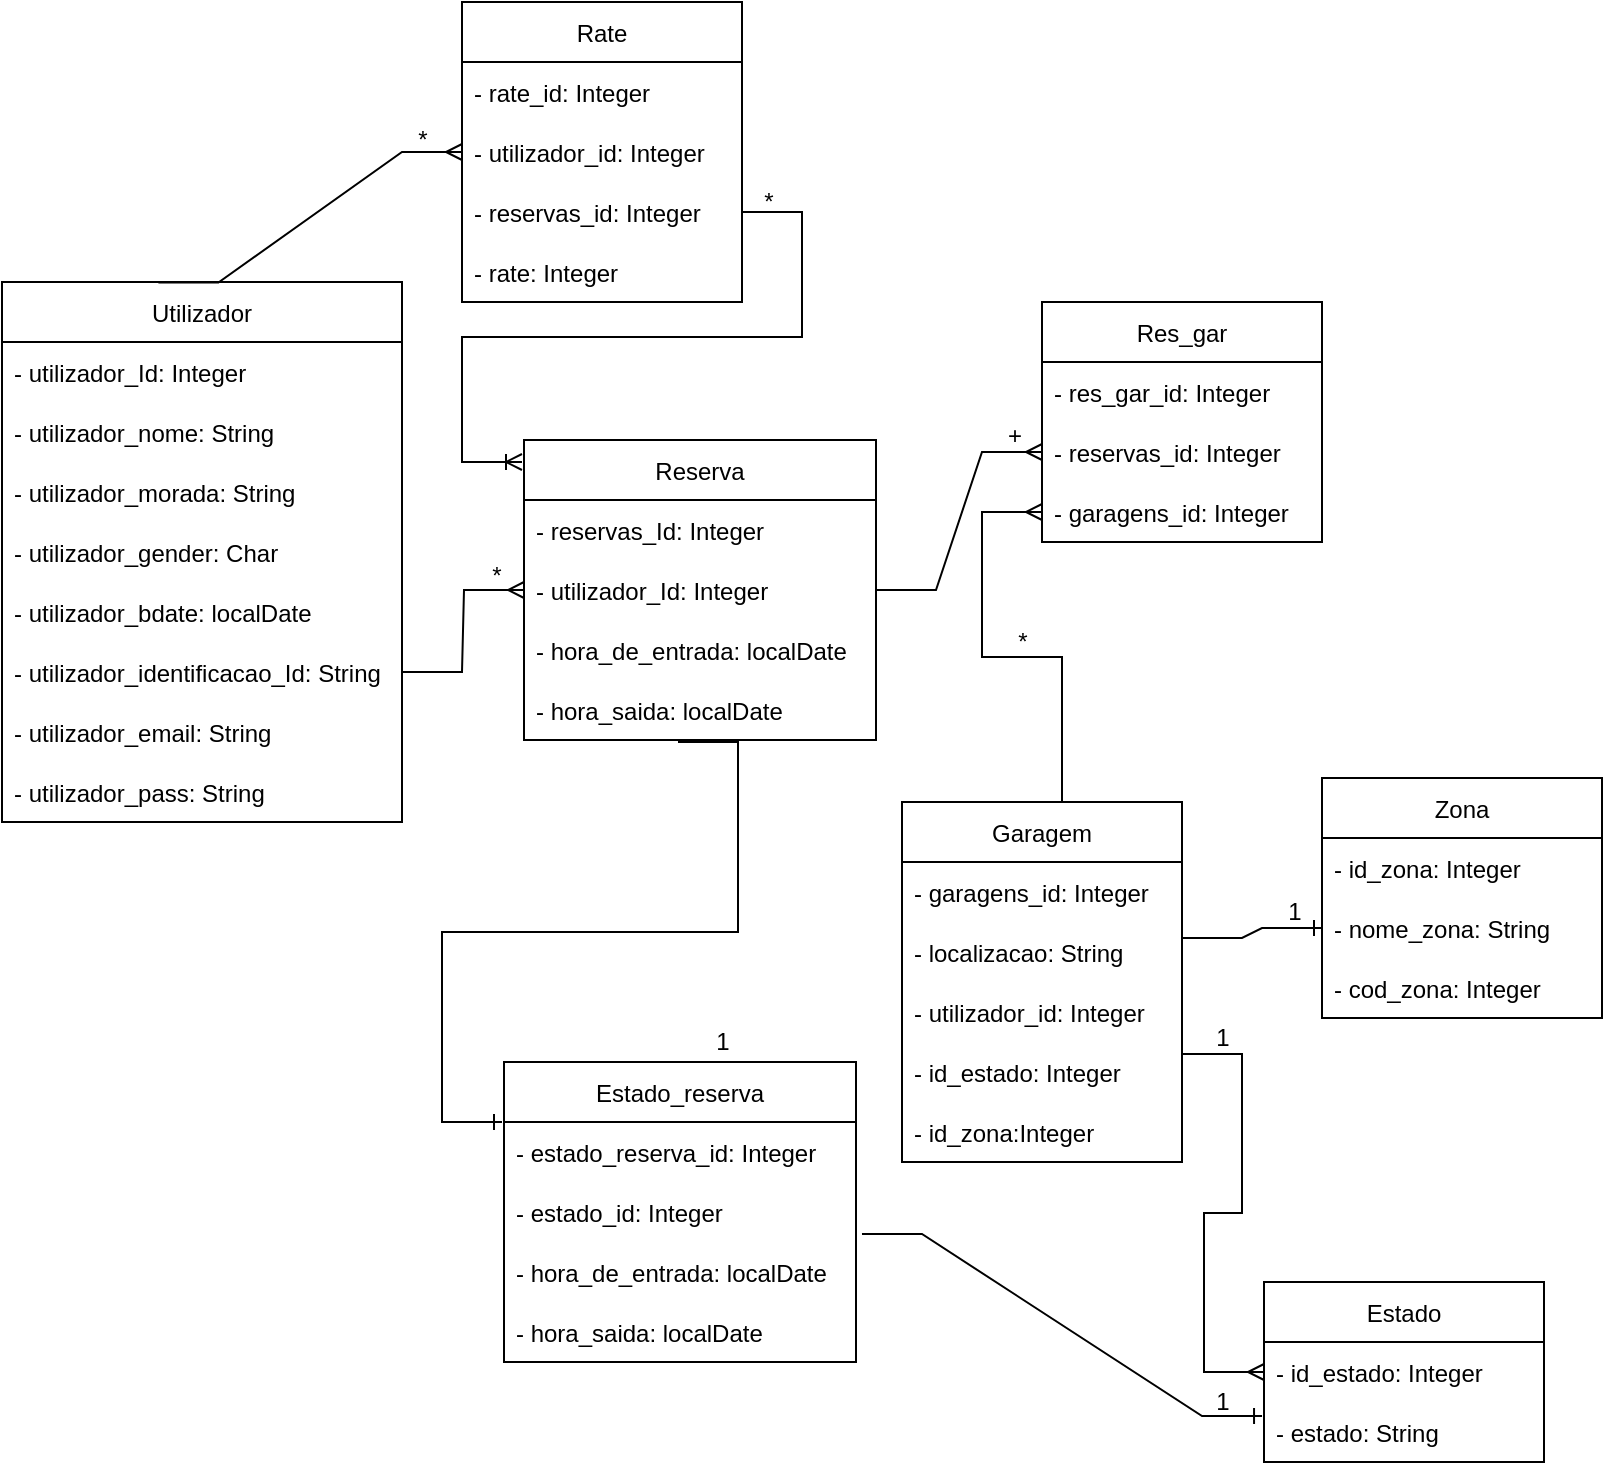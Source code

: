 <mxfile version="15.8.2" type="device"><diagram id="_NIFQZ709-v81NL5iWrv" name="Page-1"><mxGraphModel dx="1381" dy="795" grid="1" gridSize="10" guides="1" tooltips="1" connect="1" arrows="1" fold="1" page="1" pageScale="1" pageWidth="827" pageHeight="1169" math="0" shadow="0"><root><mxCell id="0"/><mxCell id="1" parent="0"/><mxCell id="UOnvZTJCYlGmjPFMK3cX-1" value="Utilizador" style="swimlane;fontStyle=0;childLayout=stackLayout;horizontal=1;startSize=30;horizontalStack=0;resizeParent=1;resizeParentMax=0;resizeLast=0;collapsible=1;marginBottom=0;" parent="1" vertex="1"><mxGeometry x="10" y="180" width="200" height="270" as="geometry"/></mxCell><mxCell id="UOnvZTJCYlGmjPFMK3cX-2" value="- utilizador_Id: Integer" style="text;strokeColor=none;fillColor=none;align=left;verticalAlign=middle;spacingLeft=4;spacingRight=4;overflow=hidden;points=[[0,0.5],[1,0.5]];portConstraint=eastwest;rotatable=0;" parent="UOnvZTJCYlGmjPFMK3cX-1" vertex="1"><mxGeometry y="30" width="200" height="30" as="geometry"/></mxCell><mxCell id="UOnvZTJCYlGmjPFMK3cX-3" value="- utilizador_nome: String" style="text;strokeColor=none;fillColor=none;align=left;verticalAlign=middle;spacingLeft=4;spacingRight=4;overflow=hidden;points=[[0,0.5],[1,0.5]];portConstraint=eastwest;rotatable=0;" parent="UOnvZTJCYlGmjPFMK3cX-1" vertex="1"><mxGeometry y="60" width="200" height="30" as="geometry"/></mxCell><mxCell id="UOnvZTJCYlGmjPFMK3cX-4" value="- utilizador_morada: String" style="text;strokeColor=none;fillColor=none;align=left;verticalAlign=middle;spacingLeft=4;spacingRight=4;overflow=hidden;points=[[0,0.5],[1,0.5]];portConstraint=eastwest;rotatable=0;" parent="UOnvZTJCYlGmjPFMK3cX-1" vertex="1"><mxGeometry y="90" width="200" height="30" as="geometry"/></mxCell><mxCell id="UOnvZTJCYlGmjPFMK3cX-50" value="- utilizador_gender: Char" style="text;strokeColor=none;fillColor=none;align=left;verticalAlign=middle;spacingLeft=4;spacingRight=4;overflow=hidden;points=[[0,0.5],[1,0.5]];portConstraint=eastwest;rotatable=0;" parent="UOnvZTJCYlGmjPFMK3cX-1" vertex="1"><mxGeometry y="120" width="200" height="30" as="geometry"/></mxCell><mxCell id="UOnvZTJCYlGmjPFMK3cX-51" value="- utilizador_bdate: localDate" style="text;strokeColor=none;fillColor=none;align=left;verticalAlign=middle;spacingLeft=4;spacingRight=4;overflow=hidden;points=[[0,0.5],[1,0.5]];portConstraint=eastwest;rotatable=0;" parent="UOnvZTJCYlGmjPFMK3cX-1" vertex="1"><mxGeometry y="150" width="200" height="30" as="geometry"/></mxCell><mxCell id="UOnvZTJCYlGmjPFMK3cX-52" value="- utilizador_identificacao_Id: String" style="text;strokeColor=none;fillColor=none;align=left;verticalAlign=middle;spacingLeft=4;spacingRight=4;overflow=hidden;points=[[0,0.5],[1,0.5]];portConstraint=eastwest;rotatable=0;" parent="UOnvZTJCYlGmjPFMK3cX-1" vertex="1"><mxGeometry y="180" width="200" height="30" as="geometry"/></mxCell><mxCell id="UOnvZTJCYlGmjPFMK3cX-53" value="- utilizador_email: String" style="text;strokeColor=none;fillColor=none;align=left;verticalAlign=middle;spacingLeft=4;spacingRight=4;overflow=hidden;points=[[0,0.5],[1,0.5]];portConstraint=eastwest;rotatable=0;" parent="UOnvZTJCYlGmjPFMK3cX-1" vertex="1"><mxGeometry y="210" width="200" height="30" as="geometry"/></mxCell><mxCell id="UOnvZTJCYlGmjPFMK3cX-54" value="- utilizador_pass: String" style="text;strokeColor=none;fillColor=none;align=left;verticalAlign=middle;spacingLeft=4;spacingRight=4;overflow=hidden;points=[[0,0.5],[1,0.5]];portConstraint=eastwest;rotatable=0;" parent="UOnvZTJCYlGmjPFMK3cX-1" vertex="1"><mxGeometry y="240" width="200" height="30" as="geometry"/></mxCell><mxCell id="UOnvZTJCYlGmjPFMK3cX-5" value="Reserva" style="swimlane;fontStyle=0;childLayout=stackLayout;horizontal=1;startSize=30;horizontalStack=0;resizeParent=1;resizeParentMax=0;resizeLast=0;collapsible=1;marginBottom=0;" parent="1" vertex="1"><mxGeometry x="271" y="259" width="176" height="150" as="geometry"/></mxCell><mxCell id="UOnvZTJCYlGmjPFMK3cX-6" value="- reservas_Id: Integer" style="text;strokeColor=none;fillColor=none;align=left;verticalAlign=middle;spacingLeft=4;spacingRight=4;overflow=hidden;points=[[0,0.5],[1,0.5]];portConstraint=eastwest;rotatable=0;" parent="UOnvZTJCYlGmjPFMK3cX-5" vertex="1"><mxGeometry y="30" width="176" height="30" as="geometry"/></mxCell><mxCell id="UOnvZTJCYlGmjPFMK3cX-7" value="- utilizador_Id: Integer" style="text;strokeColor=none;fillColor=none;align=left;verticalAlign=middle;spacingLeft=4;spacingRight=4;overflow=hidden;points=[[0,0.5],[1,0.5]];portConstraint=eastwest;rotatable=0;" parent="UOnvZTJCYlGmjPFMK3cX-5" vertex="1"><mxGeometry y="60" width="176" height="30" as="geometry"/></mxCell><mxCell id="UOnvZTJCYlGmjPFMK3cX-8" value="- hora_de_entrada: localDate" style="text;strokeColor=none;fillColor=none;align=left;verticalAlign=middle;spacingLeft=4;spacingRight=4;overflow=hidden;points=[[0,0.5],[1,0.5]];portConstraint=eastwest;rotatable=0;" parent="UOnvZTJCYlGmjPFMK3cX-5" vertex="1"><mxGeometry y="90" width="176" height="30" as="geometry"/></mxCell><mxCell id="UOnvZTJCYlGmjPFMK3cX-57" value="- hora_saida: localDate" style="text;strokeColor=none;fillColor=none;align=left;verticalAlign=middle;spacingLeft=4;spacingRight=4;overflow=hidden;points=[[0,0.5],[1,0.5]];portConstraint=eastwest;rotatable=0;" parent="UOnvZTJCYlGmjPFMK3cX-5" vertex="1"><mxGeometry y="120" width="176" height="30" as="geometry"/></mxCell><mxCell id="UOnvZTJCYlGmjPFMK3cX-9" value="Rate" style="swimlane;fontStyle=0;childLayout=stackLayout;horizontal=1;startSize=30;horizontalStack=0;resizeParent=1;resizeParentMax=0;resizeLast=0;collapsible=1;marginBottom=0;" parent="1" vertex="1"><mxGeometry x="240" y="40" width="140" height="150" as="geometry"/></mxCell><mxCell id="UOnvZTJCYlGmjPFMK3cX-10" value="- rate_id: Integer" style="text;strokeColor=none;fillColor=none;align=left;verticalAlign=middle;spacingLeft=4;spacingRight=4;overflow=hidden;points=[[0,0.5],[1,0.5]];portConstraint=eastwest;rotatable=0;" parent="UOnvZTJCYlGmjPFMK3cX-9" vertex="1"><mxGeometry y="30" width="140" height="30" as="geometry"/></mxCell><mxCell id="UOnvZTJCYlGmjPFMK3cX-11" value="- utilizador_id: Integer" style="text;strokeColor=none;fillColor=none;align=left;verticalAlign=middle;spacingLeft=4;spacingRight=4;overflow=hidden;points=[[0,0.5],[1,0.5]];portConstraint=eastwest;rotatable=0;" parent="UOnvZTJCYlGmjPFMK3cX-9" vertex="1"><mxGeometry y="60" width="140" height="30" as="geometry"/></mxCell><mxCell id="UOnvZTJCYlGmjPFMK3cX-55" value="- reservas_id: Integer" style="text;strokeColor=none;fillColor=none;align=left;verticalAlign=middle;spacingLeft=4;spacingRight=4;overflow=hidden;points=[[0,0.5],[1,0.5]];portConstraint=eastwest;rotatable=0;" parent="UOnvZTJCYlGmjPFMK3cX-9" vertex="1"><mxGeometry y="90" width="140" height="30" as="geometry"/></mxCell><mxCell id="UOnvZTJCYlGmjPFMK3cX-56" value="- rate: Integer" style="text;strokeColor=none;fillColor=none;align=left;verticalAlign=middle;spacingLeft=4;spacingRight=4;overflow=hidden;points=[[0,0.5],[1,0.5]];portConstraint=eastwest;rotatable=0;" parent="UOnvZTJCYlGmjPFMK3cX-9" vertex="1"><mxGeometry y="120" width="140" height="30" as="geometry"/></mxCell><mxCell id="UOnvZTJCYlGmjPFMK3cX-16" value="Res_gar" style="swimlane;fontStyle=0;childLayout=stackLayout;horizontal=1;startSize=30;horizontalStack=0;resizeParent=1;resizeParentMax=0;resizeLast=0;collapsible=1;marginBottom=0;" parent="1" vertex="1"><mxGeometry x="530" y="190" width="140" height="120" as="geometry"/></mxCell><mxCell id="UOnvZTJCYlGmjPFMK3cX-17" value="- res_gar_id: Integer" style="text;strokeColor=none;fillColor=none;align=left;verticalAlign=middle;spacingLeft=4;spacingRight=4;overflow=hidden;points=[[0,0.5],[1,0.5]];portConstraint=eastwest;rotatable=0;" parent="UOnvZTJCYlGmjPFMK3cX-16" vertex="1"><mxGeometry y="30" width="140" height="30" as="geometry"/></mxCell><mxCell id="UOnvZTJCYlGmjPFMK3cX-18" value="- reservas_id: Integer" style="text;strokeColor=none;fillColor=none;align=left;verticalAlign=middle;spacingLeft=4;spacingRight=4;overflow=hidden;points=[[0,0.5],[1,0.5]];portConstraint=eastwest;rotatable=0;" parent="UOnvZTJCYlGmjPFMK3cX-16" vertex="1"><mxGeometry y="60" width="140" height="30" as="geometry"/></mxCell><mxCell id="UOnvZTJCYlGmjPFMK3cX-19" value="- garagens_id: Integer" style="text;strokeColor=none;fillColor=none;align=left;verticalAlign=middle;spacingLeft=4;spacingRight=4;overflow=hidden;points=[[0,0.5],[1,0.5]];portConstraint=eastwest;rotatable=0;" parent="UOnvZTJCYlGmjPFMK3cX-16" vertex="1"><mxGeometry y="90" width="140" height="30" as="geometry"/></mxCell><mxCell id="UOnvZTJCYlGmjPFMK3cX-27" value="Garagem" style="swimlane;fontStyle=0;childLayout=stackLayout;horizontal=1;startSize=30;horizontalStack=0;resizeParent=1;resizeParentMax=0;resizeLast=0;collapsible=1;marginBottom=0;" parent="1" vertex="1"><mxGeometry x="460" y="440" width="140" height="180" as="geometry"/></mxCell><mxCell id="UOnvZTJCYlGmjPFMK3cX-29" value="- garagens_id: Integer" style="text;strokeColor=none;fillColor=none;align=left;verticalAlign=middle;spacingLeft=4;spacingRight=4;overflow=hidden;points=[[0,0.5],[1,0.5]];portConstraint=eastwest;rotatable=0;" parent="UOnvZTJCYlGmjPFMK3cX-27" vertex="1"><mxGeometry y="30" width="140" height="30" as="geometry"/></mxCell><mxCell id="UOnvZTJCYlGmjPFMK3cX-30" value="- localizacao: String" style="text;strokeColor=none;fillColor=none;align=left;verticalAlign=middle;spacingLeft=4;spacingRight=4;overflow=hidden;points=[[0,0.5],[1,0.5]];portConstraint=eastwest;rotatable=0;" parent="UOnvZTJCYlGmjPFMK3cX-27" vertex="1"><mxGeometry y="60" width="140" height="30" as="geometry"/></mxCell><mxCell id="UOnvZTJCYlGmjPFMK3cX-28" value="- utilizador_id: Integer" style="text;strokeColor=none;fillColor=none;align=left;verticalAlign=middle;spacingLeft=4;spacingRight=4;overflow=hidden;points=[[0,0.5],[1,0.5]];portConstraint=eastwest;rotatable=0;" parent="UOnvZTJCYlGmjPFMK3cX-27" vertex="1"><mxGeometry y="90" width="140" height="30" as="geometry"/></mxCell><mxCell id="UOnvZTJCYlGmjPFMK3cX-62" value="- id_estado: Integer" style="text;strokeColor=none;fillColor=none;align=left;verticalAlign=middle;spacingLeft=4;spacingRight=4;overflow=hidden;points=[[0,0.5],[1,0.5]];portConstraint=eastwest;rotatable=0;" parent="UOnvZTJCYlGmjPFMK3cX-27" vertex="1"><mxGeometry y="120" width="140" height="30" as="geometry"/></mxCell><mxCell id="UOnvZTJCYlGmjPFMK3cX-63" value="- id_zona:Integer" style="text;strokeColor=none;fillColor=none;align=left;verticalAlign=middle;spacingLeft=4;spacingRight=4;overflow=hidden;points=[[0,0.5],[1,0.5]];portConstraint=eastwest;rotatable=0;" parent="UOnvZTJCYlGmjPFMK3cX-27" vertex="1"><mxGeometry y="150" width="140" height="30" as="geometry"/></mxCell><mxCell id="UOnvZTJCYlGmjPFMK3cX-34" value="Estado" style="swimlane;fontStyle=0;childLayout=stackLayout;horizontal=1;startSize=30;horizontalStack=0;resizeParent=1;resizeParentMax=0;resizeLast=0;collapsible=1;marginBottom=0;" parent="1" vertex="1"><mxGeometry x="641" y="680" width="140" height="90" as="geometry"/></mxCell><mxCell id="UOnvZTJCYlGmjPFMK3cX-35" value="- id_estado: Integer" style="text;strokeColor=none;fillColor=none;align=left;verticalAlign=middle;spacingLeft=4;spacingRight=4;overflow=hidden;points=[[0,0.5],[1,0.5]];portConstraint=eastwest;rotatable=0;" parent="UOnvZTJCYlGmjPFMK3cX-34" vertex="1"><mxGeometry y="30" width="140" height="30" as="geometry"/></mxCell><mxCell id="UOnvZTJCYlGmjPFMK3cX-36" value="- estado: String" style="text;strokeColor=none;fillColor=none;align=left;verticalAlign=middle;spacingLeft=4;spacingRight=4;overflow=hidden;points=[[0,0.5],[1,0.5]];portConstraint=eastwest;rotatable=0;" parent="UOnvZTJCYlGmjPFMK3cX-34" vertex="1"><mxGeometry y="60" width="140" height="30" as="geometry"/></mxCell><mxCell id="UOnvZTJCYlGmjPFMK3cX-39" value="Zona" style="swimlane;fontStyle=0;childLayout=stackLayout;horizontal=1;startSize=30;horizontalStack=0;resizeParent=1;resizeParentMax=0;resizeLast=0;collapsible=1;marginBottom=0;" parent="1" vertex="1"><mxGeometry x="670" y="428" width="140" height="120" as="geometry"/></mxCell><mxCell id="UOnvZTJCYlGmjPFMK3cX-40" value="- id_zona: Integer" style="text;strokeColor=none;fillColor=none;align=left;verticalAlign=middle;spacingLeft=4;spacingRight=4;overflow=hidden;points=[[0,0.5],[1,0.5]];portConstraint=eastwest;rotatable=0;" parent="UOnvZTJCYlGmjPFMK3cX-39" vertex="1"><mxGeometry y="30" width="140" height="30" as="geometry"/></mxCell><mxCell id="UOnvZTJCYlGmjPFMK3cX-41" value="- nome_zona: String" style="text;strokeColor=none;fillColor=none;align=left;verticalAlign=middle;spacingLeft=4;spacingRight=4;overflow=hidden;points=[[0,0.5],[1,0.5]];portConstraint=eastwest;rotatable=0;" parent="UOnvZTJCYlGmjPFMK3cX-39" vertex="1"><mxGeometry y="60" width="140" height="30" as="geometry"/></mxCell><mxCell id="UOnvZTJCYlGmjPFMK3cX-42" value="- cod_zona: Integer" style="text;strokeColor=none;fillColor=none;align=left;verticalAlign=middle;spacingLeft=4;spacingRight=4;overflow=hidden;points=[[0,0.5],[1,0.5]];portConstraint=eastwest;rotatable=0;" parent="UOnvZTJCYlGmjPFMK3cX-39" vertex="1"><mxGeometry y="90" width="140" height="30" as="geometry"/></mxCell><mxCell id="UOnvZTJCYlGmjPFMK3cX-44" value="Estado_reserva" style="swimlane;fontStyle=0;childLayout=stackLayout;horizontal=1;startSize=30;horizontalStack=0;resizeParent=1;resizeParentMax=0;resizeLast=0;collapsible=1;marginBottom=0;" parent="1" vertex="1"><mxGeometry x="261" y="570" width="176" height="150" as="geometry"/></mxCell><mxCell id="UOnvZTJCYlGmjPFMK3cX-45" value="- estado_reserva_id: Integer" style="text;strokeColor=none;fillColor=none;align=left;verticalAlign=middle;spacingLeft=4;spacingRight=4;overflow=hidden;points=[[0,0.5],[1,0.5]];portConstraint=eastwest;rotatable=0;" parent="UOnvZTJCYlGmjPFMK3cX-44" vertex="1"><mxGeometry y="30" width="176" height="30" as="geometry"/></mxCell><mxCell id="UOnvZTJCYlGmjPFMK3cX-46" value="- estado_id: Integer" style="text;strokeColor=none;fillColor=none;align=left;verticalAlign=middle;spacingLeft=4;spacingRight=4;overflow=hidden;points=[[0,0.5],[1,0.5]];portConstraint=eastwest;rotatable=0;" parent="UOnvZTJCYlGmjPFMK3cX-44" vertex="1"><mxGeometry y="60" width="176" height="30" as="geometry"/></mxCell><mxCell id="UOnvZTJCYlGmjPFMK3cX-58" value="- hora_de_entrada: localDate" style="text;strokeColor=none;fillColor=none;align=left;verticalAlign=middle;spacingLeft=4;spacingRight=4;overflow=hidden;points=[[0,0.5],[1,0.5]];portConstraint=eastwest;rotatable=0;" parent="UOnvZTJCYlGmjPFMK3cX-44" vertex="1"><mxGeometry y="90" width="176" height="30" as="geometry"/></mxCell><mxCell id="UOnvZTJCYlGmjPFMK3cX-59" value="- hora_saida: localDate" style="text;strokeColor=none;fillColor=none;align=left;verticalAlign=middle;spacingLeft=4;spacingRight=4;overflow=hidden;points=[[0,0.5],[1,0.5]];portConstraint=eastwest;rotatable=0;" parent="UOnvZTJCYlGmjPFMK3cX-44" vertex="1"><mxGeometry y="120" width="176" height="30" as="geometry"/></mxCell><mxCell id="UOnvZTJCYlGmjPFMK3cX-64" value="" style="edgeStyle=entityRelationEdgeStyle;fontSize=12;html=1;endArrow=ERmany;rounded=0;entryX=0;entryY=0.5;entryDx=0;entryDy=0;" parent="1" target="UOnvZTJCYlGmjPFMK3cX-7" edge="1"><mxGeometry width="100" height="100" relative="1" as="geometry"><mxPoint x="210" y="375" as="sourcePoint"/><mxPoint x="300" y="275" as="targetPoint"/></mxGeometry></mxCell><mxCell id="UOnvZTJCYlGmjPFMK3cX-65" value="" style="edgeStyle=entityRelationEdgeStyle;fontSize=12;html=1;endArrow=ERmany;rounded=0;entryX=0;entryY=0.5;entryDx=0;entryDy=0;exitX=1;exitY=0.5;exitDx=0;exitDy=0;" parent="1" source="UOnvZTJCYlGmjPFMK3cX-7" target="UOnvZTJCYlGmjPFMK3cX-18" edge="1"><mxGeometry width="100" height="100" relative="1" as="geometry"><mxPoint x="300" y="430" as="sourcePoint"/><mxPoint x="400" y="330" as="targetPoint"/></mxGeometry></mxCell><mxCell id="UOnvZTJCYlGmjPFMK3cX-69" value="" style="edgeStyle=entityRelationEdgeStyle;fontSize=12;html=1;endArrow=ERmany;rounded=0;entryX=0;entryY=0.5;entryDx=0;entryDy=0;" parent="1" target="UOnvZTJCYlGmjPFMK3cX-19" edge="1"><mxGeometry width="100" height="100" relative="1" as="geometry"><mxPoint x="510" y="440" as="sourcePoint"/><mxPoint x="620" y="330" as="targetPoint"/></mxGeometry></mxCell><mxCell id="UOnvZTJCYlGmjPFMK3cX-70" value="" style="edgeStyle=entityRelationEdgeStyle;fontSize=12;html=1;endArrow=ERmany;rounded=0;entryX=0;entryY=0.5;entryDx=0;entryDy=0;" parent="1" target="UOnvZTJCYlGmjPFMK3cX-35" edge="1"><mxGeometry width="100" height="100" relative="1" as="geometry"><mxPoint x="600" y="566" as="sourcePoint"/><mxPoint x="690" y="320" as="targetPoint"/></mxGeometry></mxCell><mxCell id="UOnvZTJCYlGmjPFMK3cX-73" value="" style="edgeStyle=entityRelationEdgeStyle;fontSize=12;html=1;endArrow=ERmany;rounded=0;exitX=0.391;exitY=0.001;exitDx=0;exitDy=0;exitPerimeter=0;entryX=0;entryY=0.5;entryDx=0;entryDy=0;" parent="1" source="UOnvZTJCYlGmjPFMK3cX-1" target="UOnvZTJCYlGmjPFMK3cX-11" edge="1"><mxGeometry width="100" height="100" relative="1" as="geometry"><mxPoint x="90" y="165" as="sourcePoint"/><mxPoint x="190" y="65" as="targetPoint"/></mxGeometry></mxCell><mxCell id="UOnvZTJCYlGmjPFMK3cX-75" value="" style="edgeStyle=entityRelationEdgeStyle;fontSize=12;html=1;endArrow=ERone;endFill=1;rounded=0;" parent="1" edge="1"><mxGeometry width="100" height="100" relative="1" as="geometry"><mxPoint x="348" y="410" as="sourcePoint"/><mxPoint x="260" y="600" as="targetPoint"/></mxGeometry></mxCell><mxCell id="UOnvZTJCYlGmjPFMK3cX-77" value="*" style="text;html=1;align=center;verticalAlign=middle;resizable=0;points=[];autosize=1;strokeColor=none;fillColor=none;" parent="1" vertex="1"><mxGeometry x="247" y="317" width="20" height="20" as="geometry"/></mxCell><mxCell id="UOnvZTJCYlGmjPFMK3cX-78" value="*" style="text;html=1;align=center;verticalAlign=middle;resizable=0;points=[];autosize=1;strokeColor=none;fillColor=none;" parent="1" vertex="1"><mxGeometry x="210" y="99" width="20" height="20" as="geometry"/></mxCell><mxCell id="UOnvZTJCYlGmjPFMK3cX-79" value="1" style="text;html=1;align=center;verticalAlign=middle;resizable=0;points=[];autosize=1;strokeColor=none;fillColor=none;" parent="1" vertex="1"><mxGeometry x="360" y="550" width="20" height="20" as="geometry"/></mxCell><mxCell id="UOnvZTJCYlGmjPFMK3cX-80" value="+" style="text;html=1;align=center;verticalAlign=middle;resizable=0;points=[];autosize=1;strokeColor=none;fillColor=none;" parent="1" vertex="1"><mxGeometry x="506" y="247" width="20" height="20" as="geometry"/></mxCell><mxCell id="UOnvZTJCYlGmjPFMK3cX-82" value="*" style="text;html=1;align=center;verticalAlign=middle;resizable=0;points=[];autosize=1;strokeColor=none;fillColor=none;" parent="1" vertex="1"><mxGeometry x="510" y="350" width="20" height="20" as="geometry"/></mxCell><mxCell id="UOnvZTJCYlGmjPFMK3cX-84" value="" style="edgeStyle=entityRelationEdgeStyle;fontSize=12;html=1;endArrow=ERone;endFill=1;rounded=0;exitX=1.017;exitY=-0.133;exitDx=0;exitDy=0;exitPerimeter=0;entryX=-0.007;entryY=0.233;entryDx=0;entryDy=0;entryPerimeter=0;" parent="1" source="UOnvZTJCYlGmjPFMK3cX-58" target="UOnvZTJCYlGmjPFMK3cX-36" edge="1"><mxGeometry width="100" height="100" relative="1" as="geometry"><mxPoint x="466" y="770" as="sourcePoint"/><mxPoint x="566" y="670" as="targetPoint"/></mxGeometry></mxCell><mxCell id="UOnvZTJCYlGmjPFMK3cX-85" value="1" style="text;html=1;align=center;verticalAlign=middle;resizable=0;points=[];autosize=1;strokeColor=none;fillColor=none;" parent="1" vertex="1"><mxGeometry x="610" y="730" width="20" height="20" as="geometry"/></mxCell><mxCell id="UOnvZTJCYlGmjPFMK3cX-86" value="1" style="text;html=1;align=center;verticalAlign=middle;resizable=0;points=[];autosize=1;strokeColor=none;fillColor=none;" parent="1" vertex="1"><mxGeometry x="610" y="548" width="20" height="20" as="geometry"/></mxCell><mxCell id="UOnvZTJCYlGmjPFMK3cX-87" value="" style="edgeStyle=entityRelationEdgeStyle;fontSize=12;html=1;endArrow=ERone;endFill=1;rounded=0;entryX=0;entryY=0.5;entryDx=0;entryDy=0;" parent="1" target="UOnvZTJCYlGmjPFMK3cX-41" edge="1"><mxGeometry width="100" height="100" relative="1" as="geometry"><mxPoint x="600" y="508" as="sourcePoint"/><mxPoint x="710" y="378" as="targetPoint"/></mxGeometry></mxCell><mxCell id="UOnvZTJCYlGmjPFMK3cX-88" value="1" style="text;html=1;align=center;verticalAlign=middle;resizable=0;points=[];autosize=1;strokeColor=none;fillColor=none;" parent="1" vertex="1"><mxGeometry x="646" y="485" width="20" height="20" as="geometry"/></mxCell><mxCell id="OBLIYpTWaE7YYyMz9TmK-2" value="" style="edgeStyle=entityRelationEdgeStyle;fontSize=12;html=1;endArrow=ERoneToMany;rounded=0;exitX=1;exitY=0.5;exitDx=0;exitDy=0;" parent="1" source="UOnvZTJCYlGmjPFMK3cX-55" edge="1"><mxGeometry width="100" height="100" relative="1" as="geometry"><mxPoint x="420" y="160" as="sourcePoint"/><mxPoint x="270" y="270" as="targetPoint"/></mxGeometry></mxCell><mxCell id="OBLIYpTWaE7YYyMz9TmK-4" value="*" style="text;html=1;align=center;verticalAlign=middle;resizable=0;points=[];autosize=1;strokeColor=none;fillColor=none;" parent="1" vertex="1"><mxGeometry x="383" y="130" width="20" height="20" as="geometry"/></mxCell></root></mxGraphModel></diagram></mxfile>